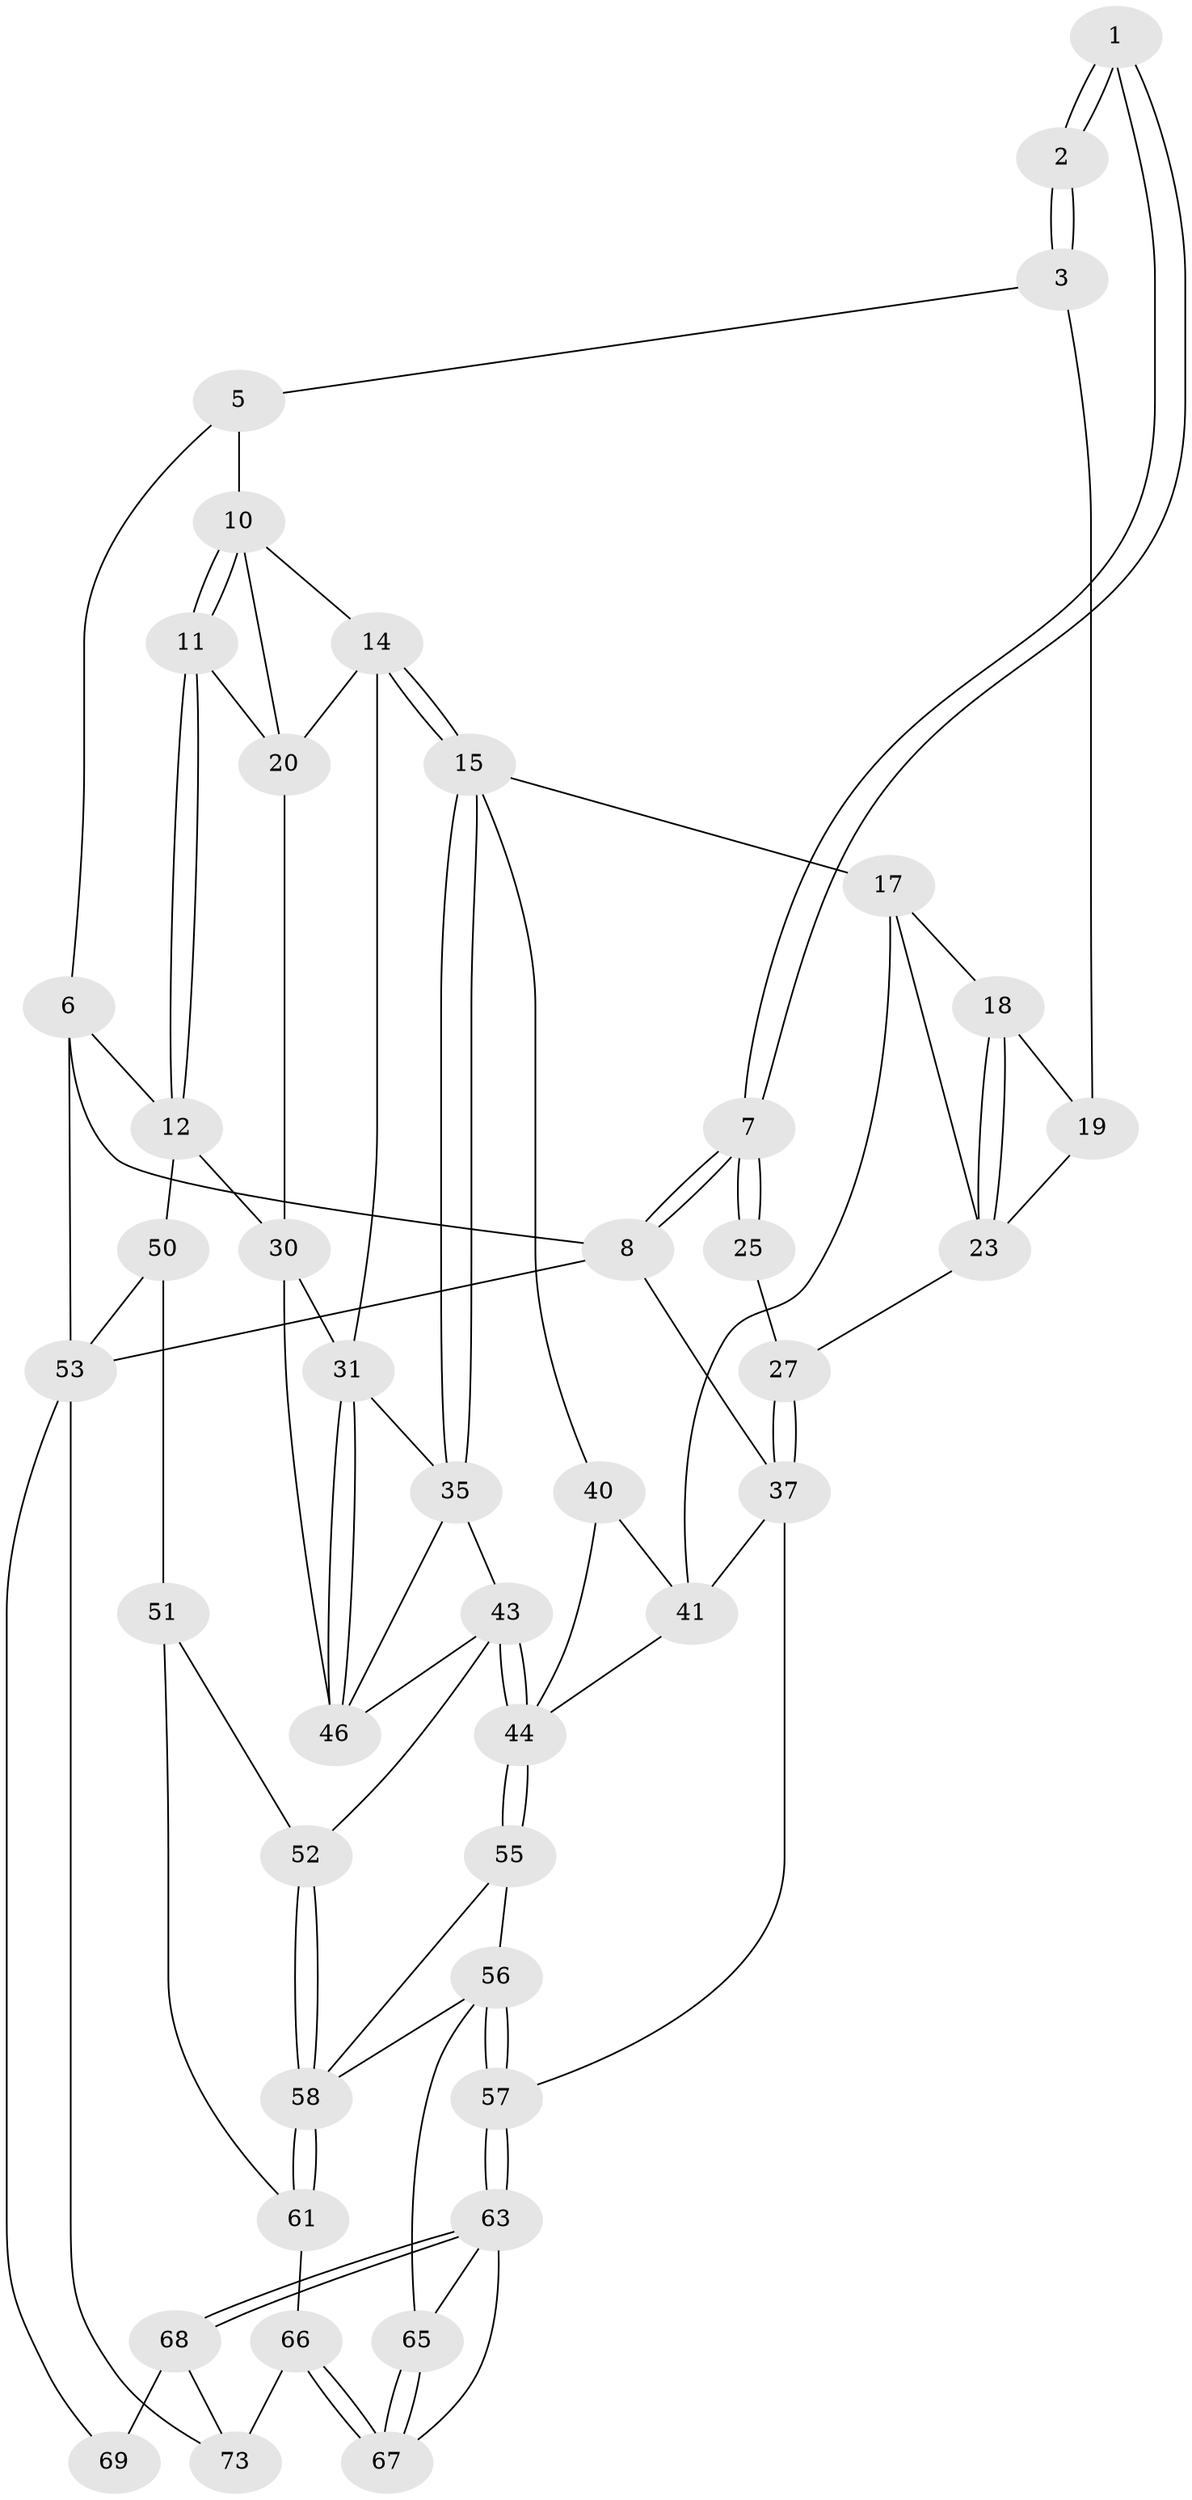 // original degree distribution, {4: 0.2702702702702703, 6: 0.24324324324324326, 5: 0.4594594594594595, 3: 0.02702702702702703}
// Generated by graph-tools (version 1.1) at 2025/11/02/27/25 16:11:54]
// undirected, 44 vertices, 96 edges
graph export_dot {
graph [start="1"]
  node [color=gray90,style=filled];
  1 [pos="+0.10792246480000652+0.08716801203357559"];
  2 [pos="+0.18139247200357442+0.13960153538056758"];
  3 [pos="+0.18357435560274277+0.13946945357784923",super="+4"];
  5 [pos="+0.37253177122577746+0"];
  6 [pos="+0+0",super="+9"];
  7 [pos="+0+0.21019139196036468"];
  8 [pos="+0+0.20342415132079306",super="+39"];
  10 [pos="+0.5285981518921818+0",super="+13"];
  11 [pos="+1+0"];
  12 [pos="+1+0",super="+33"];
  14 [pos="+0.5757826309571021+0.11268122322812296",super="+29"];
  15 [pos="+0.5642612186686219+0.2421079612118705",super="+16"];
  17 [pos="+0.46026396117146373+0.24773056374606436",super="+36"];
  18 [pos="+0.362777299426704+0.13267386796008646"];
  19 [pos="+0.3444526019034554+0.06147105996926918",super="+22"];
  20 [pos="+0.8261372554726314+0.12030922053377524",super="+21"];
  23 [pos="+0.289331593416596+0.3013972635580491",super="+24"];
  25 [pos="+0+0.21363701545853409",super="+26"];
  27 [pos="+0.19445859261057932+0.35072755931394217",super="+28"];
  30 [pos="+1+0.2489750952489719",super="+34"];
  31 [pos="+0.8136631636295156+0.31333144962673837",super="+32"];
  35 [pos="+0.6040399962414325+0.2666171183496241",super="+42"];
  37 [pos="+0.13991951082095683+0.5558286199204563",super="+38"];
  40 [pos="+0.48974333694447414+0.37909634734807907"];
  41 [pos="+0.36960650054459293+0.3705219891907472",super="+48"];
  43 [pos="+0.6818492658407749+0.5629325763207091",super="+49"];
  44 [pos="+0.5660647267850879+0.5981702964187731",super="+45"];
  46 [pos="+0.8034388694434431+0.33807905188824416",super="+47"];
  50 [pos="+1+0.6592497279719017",super="+70"];
  51 [pos="+0.8568924214264731+0.6292866084988173",super="+60"];
  52 [pos="+0.7911294399790462+0.584363008464688"];
  53 [pos="+0+0.9605479774707858",super="+54"];
  55 [pos="+0.5584742669915086+0.6139613275989977"];
  56 [pos="+0.4998299600822301+0.6768780075764267",super="+62"];
  57 [pos="+0.18611325427272962+0.7156250590876722"];
  58 [pos="+0.6883573650350704+0.9628805329345242",super="+59"];
  61 [pos="+0.7216643825926632+1"];
  63 [pos="+0.20163935743183228+0.7661649569715514",super="+64"];
  65 [pos="+0.46302287048101914+0.7958818663287869"];
  66 [pos="+0.5067650457545158+1",super="+72"];
  67 [pos="+0.43355309751167825+0.9536723264403129",super="+71"];
  68 [pos="+0.17468820035477975+0.8162632785235835",super="+74"];
  69 [pos="+0.09164547153919253+0.9029731526448568"];
  73 [pos="+0.15192699251244807+1"];
  1 -- 2;
  1 -- 2;
  1 -- 7;
  1 -- 7;
  2 -- 3;
  2 -- 3;
  3 -- 19 [weight=2];
  3 -- 5;
  5 -- 6;
  5 -- 10;
  6 -- 8;
  6 -- 12;
  6 -- 53;
  7 -- 8;
  7 -- 8;
  7 -- 25;
  7 -- 25;
  8 -- 53;
  8 -- 37;
  10 -- 11;
  10 -- 11;
  10 -- 20;
  10 -- 14;
  11 -- 12;
  11 -- 12;
  11 -- 20;
  12 -- 50 [weight=2];
  12 -- 30;
  14 -- 15;
  14 -- 15;
  14 -- 20;
  14 -- 31;
  15 -- 35;
  15 -- 35;
  15 -- 40;
  15 -- 17;
  17 -- 18;
  17 -- 41;
  17 -- 23;
  18 -- 19;
  18 -- 23;
  18 -- 23;
  19 -- 23;
  20 -- 30;
  23 -- 27;
  25 -- 27 [weight=2];
  27 -- 37;
  27 -- 37;
  30 -- 31;
  30 -- 46;
  31 -- 46;
  31 -- 46;
  31 -- 35;
  35 -- 43;
  35 -- 46;
  37 -- 57;
  37 -- 41;
  40 -- 41;
  40 -- 44;
  41 -- 44;
  43 -- 44;
  43 -- 44;
  43 -- 52;
  43 -- 46;
  44 -- 55;
  44 -- 55;
  50 -- 51 [weight=2];
  50 -- 53;
  51 -- 52;
  51 -- 61;
  52 -- 58;
  52 -- 58;
  53 -- 69;
  53 -- 73;
  55 -- 56;
  55 -- 58;
  56 -- 57;
  56 -- 57;
  56 -- 65;
  56 -- 58;
  57 -- 63;
  57 -- 63;
  58 -- 61;
  58 -- 61;
  61 -- 66;
  63 -- 68;
  63 -- 68;
  63 -- 65;
  63 -- 67;
  65 -- 67;
  65 -- 67;
  66 -- 67 [weight=2];
  66 -- 67;
  66 -- 73;
  68 -- 69 [weight=2];
  68 -- 73;
}
